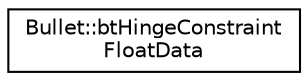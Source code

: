 digraph "Graphical Class Hierarchy"
{
  edge [fontname="Helvetica",fontsize="10",labelfontname="Helvetica",labelfontsize="10"];
  node [fontname="Helvetica",fontsize="10",shape=record];
  rankdir="LR";
  Node1 [label="Bullet::btHingeConstraint\lFloatData",height=0.2,width=0.4,color="black", fillcolor="white", style="filled",URL="$class_bullet_1_1bt_hinge_constraint_float_data.html"];
}
